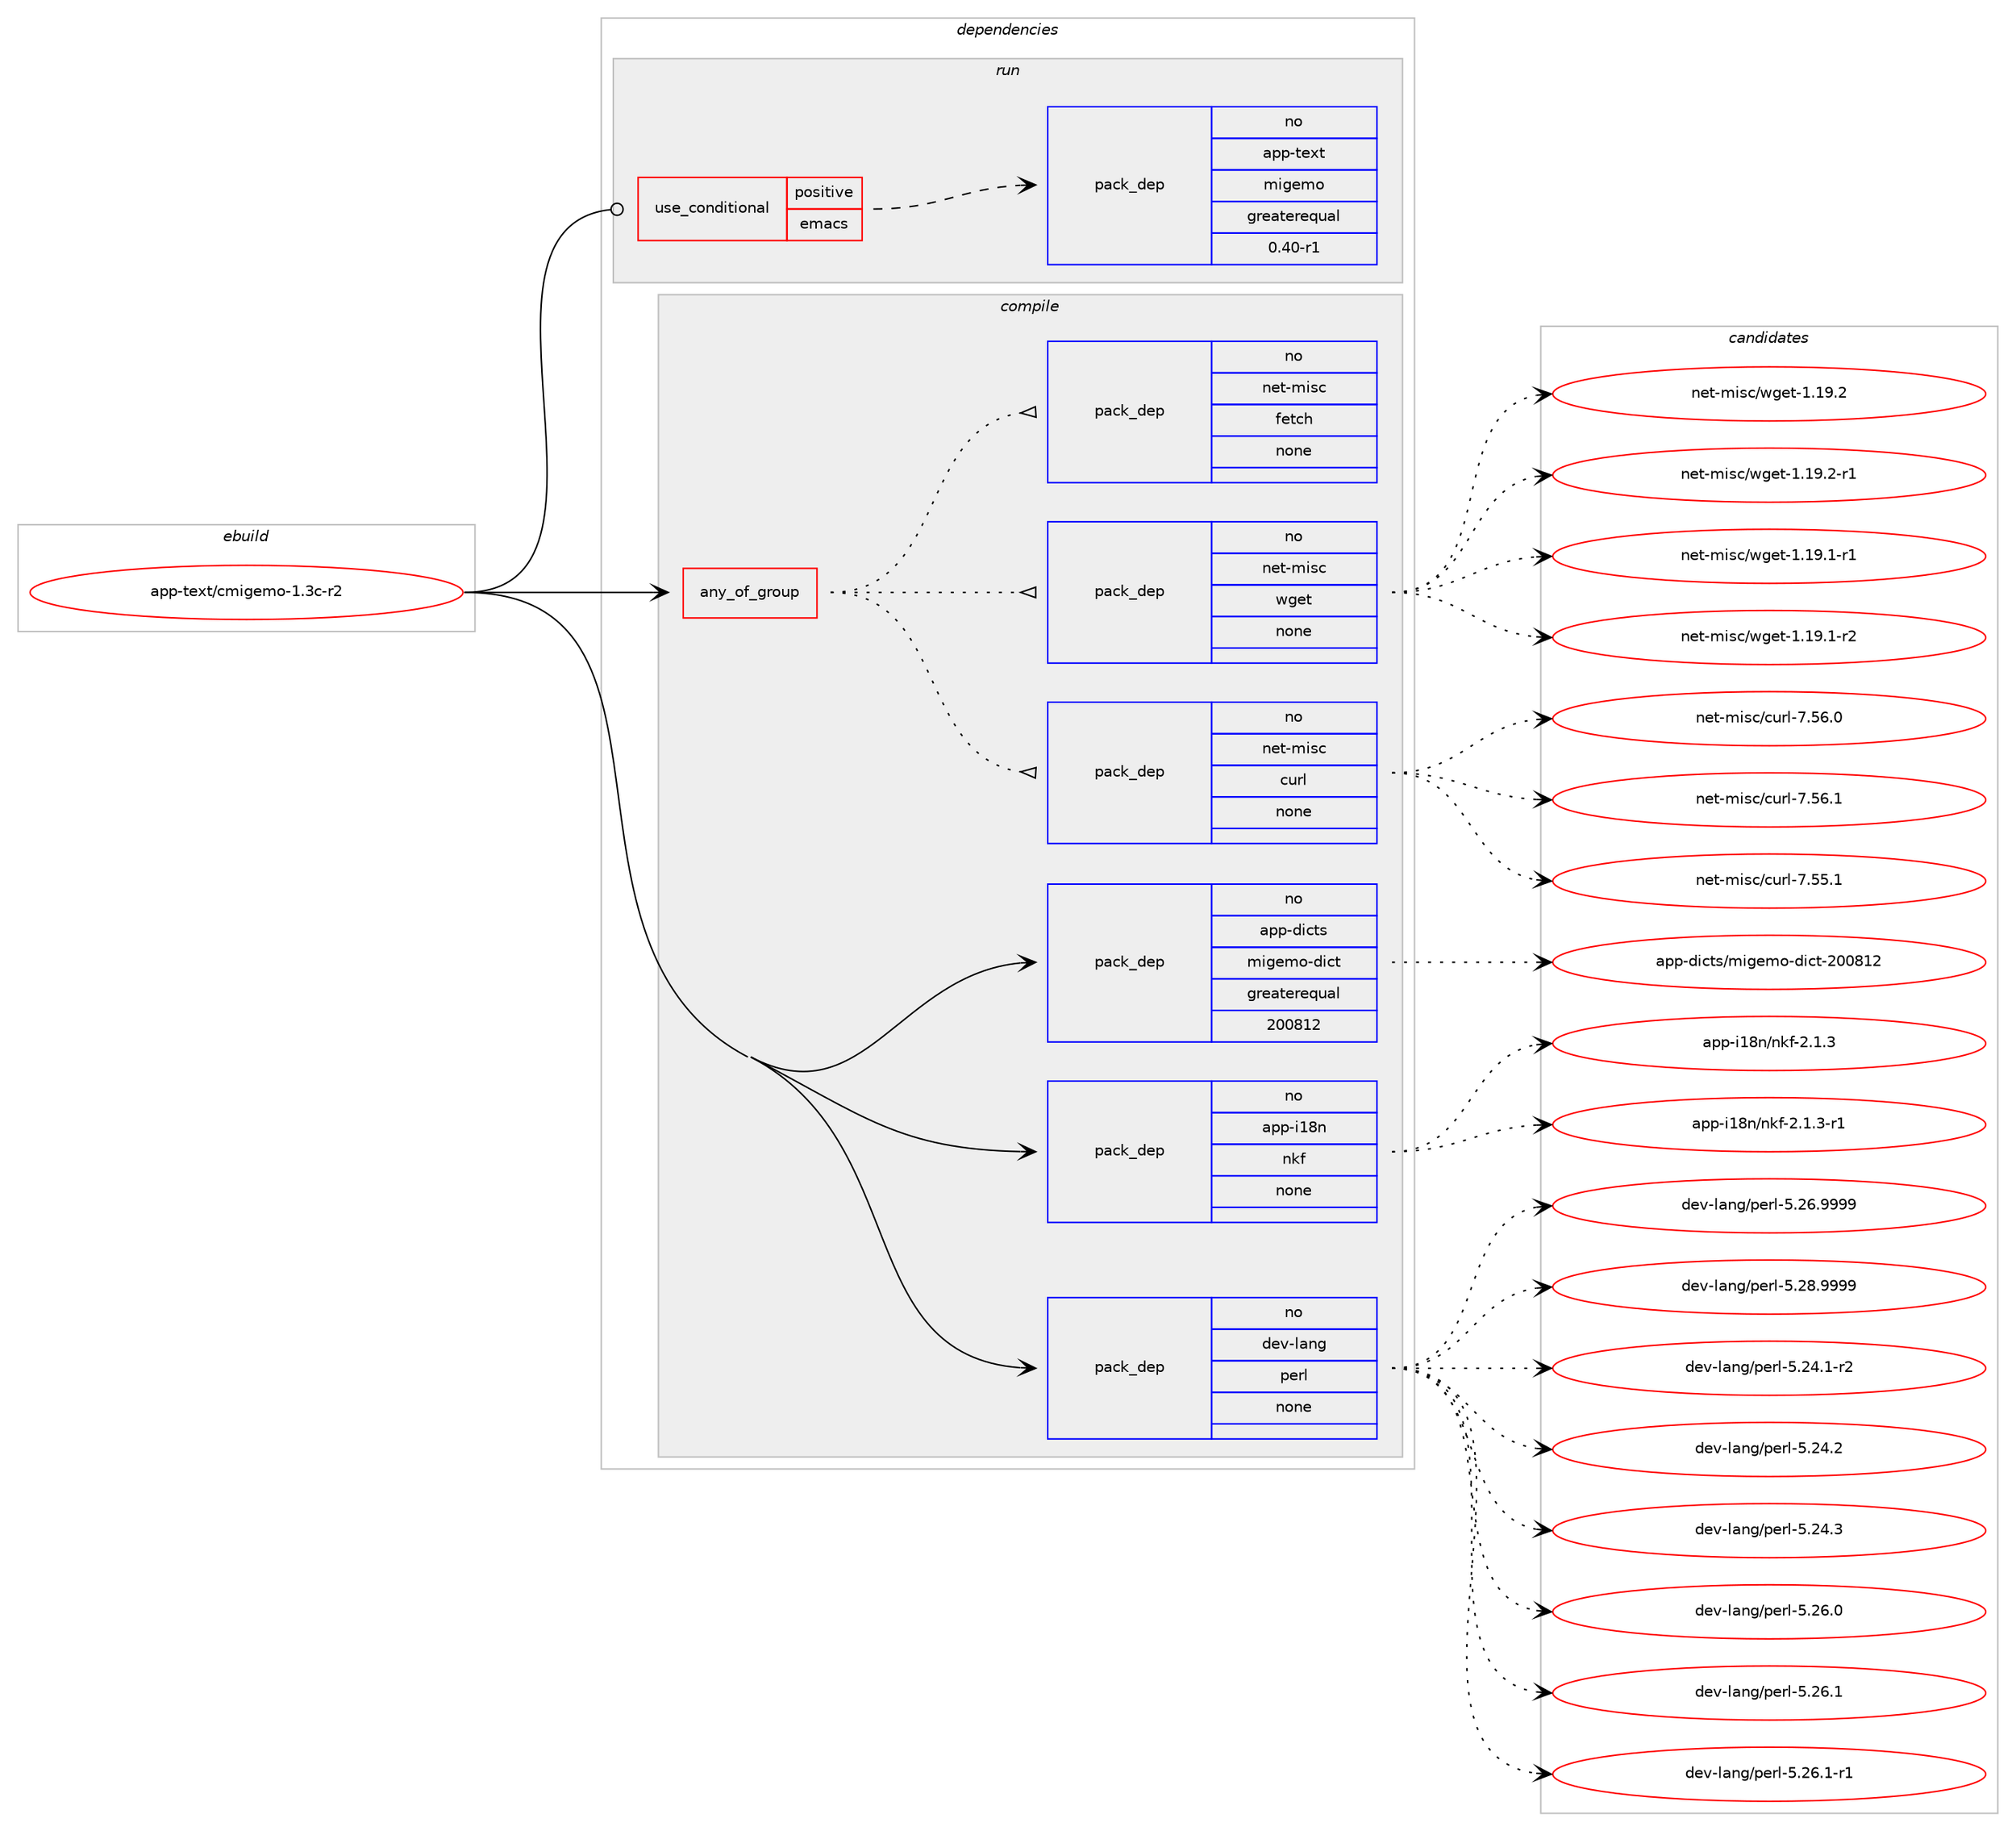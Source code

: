 digraph prolog {

# *************
# Graph options
# *************

newrank=true;
concentrate=true;
compound=true;
graph [rankdir=LR,fontname=Helvetica,fontsize=10,ranksep=1.5];#, ranksep=2.5, nodesep=0.2];
edge  [arrowhead=vee];
node  [fontname=Helvetica,fontsize=10];

# **********
# The ebuild
# **********

subgraph cluster_leftcol {
color=gray;
rank=same;
label=<<i>ebuild</i>>;
id [label="app-text/cmigemo-1.3c-r2", color=red, width=4, href="../app-text/cmigemo-1.3c-r2.svg"];
}

# ****************
# The dependencies
# ****************

subgraph cluster_midcol {
color=gray;
label=<<i>dependencies</i>>;
subgraph cluster_compile {
fillcolor="#eeeeee";
style=filled;
label=<<i>compile</i>>;
subgraph any994 {
dependency56062 [label=<<TABLE BORDER="0" CELLBORDER="1" CELLSPACING="0" CELLPADDING="4"><TR><TD CELLPADDING="10">any_of_group</TD></TR></TABLE>>, shape=none, color=red];subgraph pack40586 {
dependency56063 [label=<<TABLE BORDER="0" CELLBORDER="1" CELLSPACING="0" CELLPADDING="4" WIDTH="220"><TR><TD ROWSPAN="6" CELLPADDING="30">pack_dep</TD></TR><TR><TD WIDTH="110">no</TD></TR><TR><TD>net-misc</TD></TR><TR><TD>curl</TD></TR><TR><TD>none</TD></TR><TR><TD></TD></TR></TABLE>>, shape=none, color=blue];
}
dependency56062:e -> dependency56063:w [weight=20,style="dotted",arrowhead="oinv"];
subgraph pack40587 {
dependency56064 [label=<<TABLE BORDER="0" CELLBORDER="1" CELLSPACING="0" CELLPADDING="4" WIDTH="220"><TR><TD ROWSPAN="6" CELLPADDING="30">pack_dep</TD></TR><TR><TD WIDTH="110">no</TD></TR><TR><TD>net-misc</TD></TR><TR><TD>wget</TD></TR><TR><TD>none</TD></TR><TR><TD></TD></TR></TABLE>>, shape=none, color=blue];
}
dependency56062:e -> dependency56064:w [weight=20,style="dotted",arrowhead="oinv"];
subgraph pack40588 {
dependency56065 [label=<<TABLE BORDER="0" CELLBORDER="1" CELLSPACING="0" CELLPADDING="4" WIDTH="220"><TR><TD ROWSPAN="6" CELLPADDING="30">pack_dep</TD></TR><TR><TD WIDTH="110">no</TD></TR><TR><TD>net-misc</TD></TR><TR><TD>fetch</TD></TR><TR><TD>none</TD></TR><TR><TD></TD></TR></TABLE>>, shape=none, color=blue];
}
dependency56062:e -> dependency56065:w [weight=20,style="dotted",arrowhead="oinv"];
}
id:e -> dependency56062:w [weight=20,style="solid",arrowhead="vee"];
subgraph pack40589 {
dependency56066 [label=<<TABLE BORDER="0" CELLBORDER="1" CELLSPACING="0" CELLPADDING="4" WIDTH="220"><TR><TD ROWSPAN="6" CELLPADDING="30">pack_dep</TD></TR><TR><TD WIDTH="110">no</TD></TR><TR><TD>app-dicts</TD></TR><TR><TD>migemo-dict</TD></TR><TR><TD>greaterequal</TD></TR><TR><TD>200812</TD></TR></TABLE>>, shape=none, color=blue];
}
id:e -> dependency56066:w [weight=20,style="solid",arrowhead="vee"];
subgraph pack40590 {
dependency56067 [label=<<TABLE BORDER="0" CELLBORDER="1" CELLSPACING="0" CELLPADDING="4" WIDTH="220"><TR><TD ROWSPAN="6" CELLPADDING="30">pack_dep</TD></TR><TR><TD WIDTH="110">no</TD></TR><TR><TD>app-i18n</TD></TR><TR><TD>nkf</TD></TR><TR><TD>none</TD></TR><TR><TD></TD></TR></TABLE>>, shape=none, color=blue];
}
id:e -> dependency56067:w [weight=20,style="solid",arrowhead="vee"];
subgraph pack40591 {
dependency56068 [label=<<TABLE BORDER="0" CELLBORDER="1" CELLSPACING="0" CELLPADDING="4" WIDTH="220"><TR><TD ROWSPAN="6" CELLPADDING="30">pack_dep</TD></TR><TR><TD WIDTH="110">no</TD></TR><TR><TD>dev-lang</TD></TR><TR><TD>perl</TD></TR><TR><TD>none</TD></TR><TR><TD></TD></TR></TABLE>>, shape=none, color=blue];
}
id:e -> dependency56068:w [weight=20,style="solid",arrowhead="vee"];
}
subgraph cluster_compileandrun {
fillcolor="#eeeeee";
style=filled;
label=<<i>compile and run</i>>;
}
subgraph cluster_run {
fillcolor="#eeeeee";
style=filled;
label=<<i>run</i>>;
subgraph cond14456 {
dependency56069 [label=<<TABLE BORDER="0" CELLBORDER="1" CELLSPACING="0" CELLPADDING="4"><TR><TD ROWSPAN="3" CELLPADDING="10">use_conditional</TD></TR><TR><TD>positive</TD></TR><TR><TD>emacs</TD></TR></TABLE>>, shape=none, color=red];
subgraph pack40592 {
dependency56070 [label=<<TABLE BORDER="0" CELLBORDER="1" CELLSPACING="0" CELLPADDING="4" WIDTH="220"><TR><TD ROWSPAN="6" CELLPADDING="30">pack_dep</TD></TR><TR><TD WIDTH="110">no</TD></TR><TR><TD>app-text</TD></TR><TR><TD>migemo</TD></TR><TR><TD>greaterequal</TD></TR><TR><TD>0.40-r1</TD></TR></TABLE>>, shape=none, color=blue];
}
dependency56069:e -> dependency56070:w [weight=20,style="dashed",arrowhead="vee"];
}
id:e -> dependency56069:w [weight=20,style="solid",arrowhead="odot"];
}
}

# **************
# The candidates
# **************

subgraph cluster_choices {
rank=same;
color=gray;
label=<<i>candidates</i>>;

subgraph choice40586 {
color=black;
nodesep=1;
choice1101011164510910511599479911711410845554653534649 [label="net-misc/curl-7.55.1", color=red, width=4,href="../net-misc/curl-7.55.1.svg"];
choice1101011164510910511599479911711410845554653544648 [label="net-misc/curl-7.56.0", color=red, width=4,href="../net-misc/curl-7.56.0.svg"];
choice1101011164510910511599479911711410845554653544649 [label="net-misc/curl-7.56.1", color=red, width=4,href="../net-misc/curl-7.56.1.svg"];
dependency56063:e -> choice1101011164510910511599479911711410845554653534649:w [style=dotted,weight="100"];
dependency56063:e -> choice1101011164510910511599479911711410845554653544648:w [style=dotted,weight="100"];
dependency56063:e -> choice1101011164510910511599479911711410845554653544649:w [style=dotted,weight="100"];
}
subgraph choice40587 {
color=black;
nodesep=1;
choice110101116451091051159947119103101116454946495746494511449 [label="net-misc/wget-1.19.1-r1", color=red, width=4,href="../net-misc/wget-1.19.1-r1.svg"];
choice110101116451091051159947119103101116454946495746494511450 [label="net-misc/wget-1.19.1-r2", color=red, width=4,href="../net-misc/wget-1.19.1-r2.svg"];
choice11010111645109105115994711910310111645494649574650 [label="net-misc/wget-1.19.2", color=red, width=4,href="../net-misc/wget-1.19.2.svg"];
choice110101116451091051159947119103101116454946495746504511449 [label="net-misc/wget-1.19.2-r1", color=red, width=4,href="../net-misc/wget-1.19.2-r1.svg"];
dependency56064:e -> choice110101116451091051159947119103101116454946495746494511449:w [style=dotted,weight="100"];
dependency56064:e -> choice110101116451091051159947119103101116454946495746494511450:w [style=dotted,weight="100"];
dependency56064:e -> choice11010111645109105115994711910310111645494649574650:w [style=dotted,weight="100"];
dependency56064:e -> choice110101116451091051159947119103101116454946495746504511449:w [style=dotted,weight="100"];
}
subgraph choice40588 {
color=black;
nodesep=1;
}
subgraph choice40589 {
color=black;
nodesep=1;
choice97112112451001059911611547109105103101109111451001059911645504848564950 [label="app-dicts/migemo-dict-200812", color=red, width=4,href="../app-dicts/migemo-dict-200812.svg"];
dependency56066:e -> choice97112112451001059911611547109105103101109111451001059911645504848564950:w [style=dotted,weight="100"];
}
subgraph choice40590 {
color=black;
nodesep=1;
choice9711211245105495611047110107102455046494651 [label="app-i18n/nkf-2.1.3", color=red, width=4,href="../app-i18n/nkf-2.1.3.svg"];
choice97112112451054956110471101071024550464946514511449 [label="app-i18n/nkf-2.1.3-r1", color=red, width=4,href="../app-i18n/nkf-2.1.3-r1.svg"];
dependency56067:e -> choice9711211245105495611047110107102455046494651:w [style=dotted,weight="100"];
dependency56067:e -> choice97112112451054956110471101071024550464946514511449:w [style=dotted,weight="100"];
}
subgraph choice40591 {
color=black;
nodesep=1;
choice100101118451089711010347112101114108455346505246494511450 [label="dev-lang/perl-5.24.1-r2", color=red, width=4,href="../dev-lang/perl-5.24.1-r2.svg"];
choice10010111845108971101034711210111410845534650524650 [label="dev-lang/perl-5.24.2", color=red, width=4,href="../dev-lang/perl-5.24.2.svg"];
choice10010111845108971101034711210111410845534650524651 [label="dev-lang/perl-5.24.3", color=red, width=4,href="../dev-lang/perl-5.24.3.svg"];
choice10010111845108971101034711210111410845534650544648 [label="dev-lang/perl-5.26.0", color=red, width=4,href="../dev-lang/perl-5.26.0.svg"];
choice10010111845108971101034711210111410845534650544649 [label="dev-lang/perl-5.26.1", color=red, width=4,href="../dev-lang/perl-5.26.1.svg"];
choice100101118451089711010347112101114108455346505446494511449 [label="dev-lang/perl-5.26.1-r1", color=red, width=4,href="../dev-lang/perl-5.26.1-r1.svg"];
choice10010111845108971101034711210111410845534650544657575757 [label="dev-lang/perl-5.26.9999", color=red, width=4,href="../dev-lang/perl-5.26.9999.svg"];
choice10010111845108971101034711210111410845534650564657575757 [label="dev-lang/perl-5.28.9999", color=red, width=4,href="../dev-lang/perl-5.28.9999.svg"];
dependency56068:e -> choice100101118451089711010347112101114108455346505246494511450:w [style=dotted,weight="100"];
dependency56068:e -> choice10010111845108971101034711210111410845534650524650:w [style=dotted,weight="100"];
dependency56068:e -> choice10010111845108971101034711210111410845534650524651:w [style=dotted,weight="100"];
dependency56068:e -> choice10010111845108971101034711210111410845534650544648:w [style=dotted,weight="100"];
dependency56068:e -> choice10010111845108971101034711210111410845534650544649:w [style=dotted,weight="100"];
dependency56068:e -> choice100101118451089711010347112101114108455346505446494511449:w [style=dotted,weight="100"];
dependency56068:e -> choice10010111845108971101034711210111410845534650544657575757:w [style=dotted,weight="100"];
dependency56068:e -> choice10010111845108971101034711210111410845534650564657575757:w [style=dotted,weight="100"];
}
subgraph choice40592 {
color=black;
nodesep=1;
}
}

}
